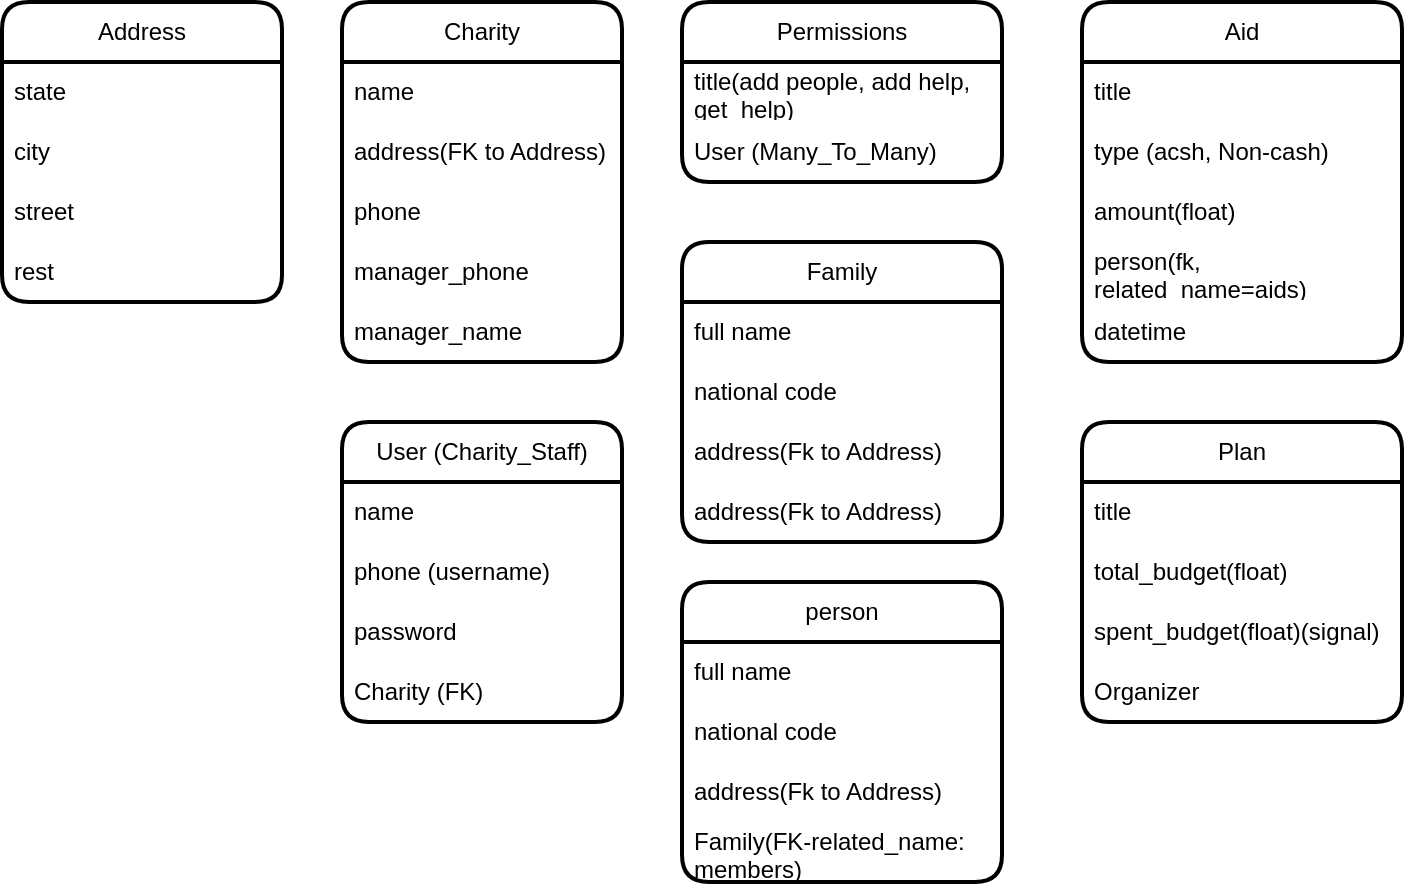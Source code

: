 <mxfile version="20.8.3" type="device"><diagram id="R2lEEEUBdFMjLlhIrx00" name="Page-1"><mxGraphModel dx="810" dy="483" grid="1" gridSize="10" guides="1" tooltips="1" connect="1" arrows="1" fold="1" page="1" pageScale="1" pageWidth="850" pageHeight="1100" math="0" shadow="0" extFonts="Permanent Marker^https://fonts.googleapis.com/css?family=Permanent+Marker"><root><mxCell id="0"/><mxCell id="1" parent="0"/><mxCell id="Pigrpa8AlSUBlCwOHvwA-2" value="Charity" style="swimlane;fontStyle=0;childLayout=stackLayout;horizontal=1;startSize=30;horizontalStack=0;resizeParent=1;resizeParentMax=0;resizeLast=0;collapsible=1;marginBottom=0;whiteSpace=wrap;html=1;rounded=1;strokeWidth=2;" vertex="1" parent="1"><mxGeometry x="200" y="50" width="140" height="180" as="geometry"><mxRectangle x="350" y="200" width="60" height="30" as="alternateBounds"/></mxGeometry></mxCell><mxCell id="Pigrpa8AlSUBlCwOHvwA-3" value="name" style="text;strokeColor=none;fillColor=none;align=left;verticalAlign=middle;spacingLeft=4;spacingRight=4;overflow=hidden;points=[[0,0.5],[1,0.5]];portConstraint=eastwest;rotatable=0;whiteSpace=wrap;html=1;rounded=1;strokeWidth=2;" vertex="1" parent="Pigrpa8AlSUBlCwOHvwA-2"><mxGeometry y="30" width="140" height="30" as="geometry"/></mxCell><mxCell id="Pigrpa8AlSUBlCwOHvwA-5" value="address(FK to Address)" style="text;strokeColor=none;fillColor=none;align=left;verticalAlign=middle;spacingLeft=4;spacingRight=4;overflow=hidden;points=[[0,0.5],[1,0.5]];portConstraint=eastwest;rotatable=0;whiteSpace=wrap;html=1;rounded=1;strokeWidth=2;" vertex="1" parent="Pigrpa8AlSUBlCwOHvwA-2"><mxGeometry y="60" width="140" height="30" as="geometry"/></mxCell><mxCell id="Pigrpa8AlSUBlCwOHvwA-16" value="phone" style="text;strokeColor=none;fillColor=none;align=left;verticalAlign=middle;spacingLeft=4;spacingRight=4;overflow=hidden;points=[[0,0.5],[1,0.5]];portConstraint=eastwest;rotatable=0;whiteSpace=wrap;html=1;rounded=1;strokeWidth=2;" vertex="1" parent="Pigrpa8AlSUBlCwOHvwA-2"><mxGeometry y="90" width="140" height="30" as="geometry"/></mxCell><mxCell id="Pigrpa8AlSUBlCwOHvwA-17" value="manager_phone" style="text;strokeColor=none;fillColor=none;align=left;verticalAlign=middle;spacingLeft=4;spacingRight=4;overflow=hidden;points=[[0,0.5],[1,0.5]];portConstraint=eastwest;rotatable=0;whiteSpace=wrap;html=1;rounded=1;strokeWidth=2;" vertex="1" parent="Pigrpa8AlSUBlCwOHvwA-2"><mxGeometry y="120" width="140" height="30" as="geometry"/></mxCell><mxCell id="Pigrpa8AlSUBlCwOHvwA-18" value="manager_name" style="text;strokeColor=none;fillColor=none;align=left;verticalAlign=middle;spacingLeft=4;spacingRight=4;overflow=hidden;points=[[0,0.5],[1,0.5]];portConstraint=eastwest;rotatable=0;whiteSpace=wrap;html=1;rounded=1;strokeWidth=2;" vertex="1" parent="Pigrpa8AlSUBlCwOHvwA-2"><mxGeometry y="150" width="140" height="30" as="geometry"/></mxCell><mxCell id="Pigrpa8AlSUBlCwOHvwA-6" value="Address" style="swimlane;fontStyle=0;childLayout=stackLayout;horizontal=1;startSize=30;horizontalStack=0;resizeParent=1;resizeParentMax=0;resizeLast=0;collapsible=1;marginBottom=0;whiteSpace=wrap;html=1;rounded=1;strokeWidth=2;" vertex="1" parent="1"><mxGeometry x="30" y="50" width="140" height="150" as="geometry"/></mxCell><mxCell id="Pigrpa8AlSUBlCwOHvwA-7" value="state" style="text;strokeColor=none;fillColor=none;align=left;verticalAlign=middle;spacingLeft=4;spacingRight=4;overflow=hidden;points=[[0,0.5],[1,0.5]];portConstraint=eastwest;rotatable=0;whiteSpace=wrap;html=1;rounded=1;strokeWidth=2;" vertex="1" parent="Pigrpa8AlSUBlCwOHvwA-6"><mxGeometry y="30" width="140" height="30" as="geometry"/></mxCell><mxCell id="Pigrpa8AlSUBlCwOHvwA-8" value="city" style="text;strokeColor=none;fillColor=none;align=left;verticalAlign=middle;spacingLeft=4;spacingRight=4;overflow=hidden;points=[[0,0.5],[1,0.5]];portConstraint=eastwest;rotatable=0;whiteSpace=wrap;html=1;rounded=1;strokeWidth=2;" vertex="1" parent="Pigrpa8AlSUBlCwOHvwA-6"><mxGeometry y="60" width="140" height="30" as="geometry"/></mxCell><mxCell id="Pigrpa8AlSUBlCwOHvwA-9" value="street" style="text;strokeColor=none;fillColor=none;align=left;verticalAlign=middle;spacingLeft=4;spacingRight=4;overflow=hidden;points=[[0,0.5],[1,0.5]];portConstraint=eastwest;rotatable=0;whiteSpace=wrap;html=1;rounded=1;strokeWidth=2;" vertex="1" parent="Pigrpa8AlSUBlCwOHvwA-6"><mxGeometry y="90" width="140" height="30" as="geometry"/></mxCell><mxCell id="Pigrpa8AlSUBlCwOHvwA-15" value="rest" style="text;strokeColor=none;fillColor=none;align=left;verticalAlign=middle;spacingLeft=4;spacingRight=4;overflow=hidden;points=[[0,0.5],[1,0.5]];portConstraint=eastwest;rotatable=0;whiteSpace=wrap;html=1;rounded=1;strokeWidth=2;" vertex="1" parent="Pigrpa8AlSUBlCwOHvwA-6"><mxGeometry y="120" width="140" height="30" as="geometry"/></mxCell><mxCell id="Pigrpa8AlSUBlCwOHvwA-10" value="Permissions" style="swimlane;fontStyle=0;childLayout=stackLayout;horizontal=1;startSize=30;horizontalStack=0;resizeParent=1;resizeParentMax=0;resizeLast=0;collapsible=1;marginBottom=0;whiteSpace=wrap;html=1;rounded=1;strokeWidth=2;" vertex="1" parent="1"><mxGeometry x="370" y="50" width="160" height="90" as="geometry"/></mxCell><mxCell id="Pigrpa8AlSUBlCwOHvwA-12" value="title(add people, add help, get_help)" style="text;strokeColor=none;fillColor=none;align=left;verticalAlign=middle;spacingLeft=4;spacingRight=4;overflow=hidden;points=[[0,0.5],[1,0.5]];portConstraint=eastwest;rotatable=0;whiteSpace=wrap;html=1;rounded=1;strokeWidth=2;" vertex="1" parent="Pigrpa8AlSUBlCwOHvwA-10"><mxGeometry y="30" width="160" height="30" as="geometry"/></mxCell><mxCell id="Pigrpa8AlSUBlCwOHvwA-13" value="User (Many_To_Many)" style="text;strokeColor=none;fillColor=none;align=left;verticalAlign=middle;spacingLeft=4;spacingRight=4;overflow=hidden;points=[[0,0.5],[1,0.5]];portConstraint=eastwest;rotatable=0;whiteSpace=wrap;html=1;rounded=1;strokeWidth=2;" vertex="1" parent="Pigrpa8AlSUBlCwOHvwA-10"><mxGeometry y="60" width="160" height="30" as="geometry"/></mxCell><mxCell id="Pigrpa8AlSUBlCwOHvwA-19" value="User (Charity_Staff)" style="swimlane;fontStyle=0;childLayout=stackLayout;horizontal=1;startSize=30;horizontalStack=0;resizeParent=1;resizeParentMax=0;resizeLast=0;collapsible=1;marginBottom=0;whiteSpace=wrap;html=1;rounded=1;strokeWidth=2;" vertex="1" parent="1"><mxGeometry x="200" y="260" width="140" height="150" as="geometry"/></mxCell><mxCell id="Pigrpa8AlSUBlCwOHvwA-20" value="name" style="text;strokeColor=none;fillColor=none;align=left;verticalAlign=middle;spacingLeft=4;spacingRight=4;overflow=hidden;points=[[0,0.5],[1,0.5]];portConstraint=eastwest;rotatable=0;whiteSpace=wrap;html=1;rounded=1;strokeWidth=2;" vertex="1" parent="Pigrpa8AlSUBlCwOHvwA-19"><mxGeometry y="30" width="140" height="30" as="geometry"/></mxCell><mxCell id="Pigrpa8AlSUBlCwOHvwA-21" value="phone (username)" style="text;strokeColor=none;fillColor=none;align=left;verticalAlign=middle;spacingLeft=4;spacingRight=4;overflow=hidden;points=[[0,0.5],[1,0.5]];portConstraint=eastwest;rotatable=0;whiteSpace=wrap;html=1;rounded=1;strokeWidth=2;" vertex="1" parent="Pigrpa8AlSUBlCwOHvwA-19"><mxGeometry y="60" width="140" height="30" as="geometry"/></mxCell><mxCell id="Pigrpa8AlSUBlCwOHvwA-22" value="password" style="text;strokeColor=none;fillColor=none;align=left;verticalAlign=middle;spacingLeft=4;spacingRight=4;overflow=hidden;points=[[0,0.5],[1,0.5]];portConstraint=eastwest;rotatable=0;whiteSpace=wrap;html=1;rounded=1;strokeWidth=2;" vertex="1" parent="Pigrpa8AlSUBlCwOHvwA-19"><mxGeometry y="90" width="140" height="30" as="geometry"/></mxCell><mxCell id="Pigrpa8AlSUBlCwOHvwA-24" value="Charity (FK)" style="text;strokeColor=none;fillColor=none;align=left;verticalAlign=middle;spacingLeft=4;spacingRight=4;overflow=hidden;points=[[0,0.5],[1,0.5]];portConstraint=eastwest;rotatable=0;whiteSpace=wrap;html=1;rounded=1;strokeWidth=2;" vertex="1" parent="Pigrpa8AlSUBlCwOHvwA-19"><mxGeometry y="120" width="140" height="30" as="geometry"/></mxCell><mxCell id="Pigrpa8AlSUBlCwOHvwA-26" value="person" style="swimlane;fontStyle=0;childLayout=stackLayout;horizontal=1;startSize=30;horizontalStack=0;resizeParent=1;resizeParentMax=0;resizeLast=0;collapsible=1;marginBottom=0;whiteSpace=wrap;html=1;rounded=1;strokeWidth=2;" vertex="1" parent="1"><mxGeometry x="370" y="340" width="160" height="150" as="geometry"/></mxCell><mxCell id="Pigrpa8AlSUBlCwOHvwA-27" value="full name" style="text;strokeColor=none;fillColor=none;align=left;verticalAlign=middle;spacingLeft=4;spacingRight=4;overflow=hidden;points=[[0,0.5],[1,0.5]];portConstraint=eastwest;rotatable=0;whiteSpace=wrap;html=1;rounded=1;strokeWidth=2;" vertex="1" parent="Pigrpa8AlSUBlCwOHvwA-26"><mxGeometry y="30" width="160" height="30" as="geometry"/></mxCell><mxCell id="Pigrpa8AlSUBlCwOHvwA-28" value="national code" style="text;strokeColor=none;fillColor=none;align=left;verticalAlign=middle;spacingLeft=4;spacingRight=4;overflow=hidden;points=[[0,0.5],[1,0.5]];portConstraint=eastwest;rotatable=0;whiteSpace=wrap;html=1;rounded=1;strokeWidth=2;" vertex="1" parent="Pigrpa8AlSUBlCwOHvwA-26"><mxGeometry y="60" width="160" height="30" as="geometry"/></mxCell><mxCell id="Pigrpa8AlSUBlCwOHvwA-29" value="address(Fk to Address)" style="text;strokeColor=none;fillColor=none;align=left;verticalAlign=middle;spacingLeft=4;spacingRight=4;overflow=hidden;points=[[0,0.5],[1,0.5]];portConstraint=eastwest;rotatable=0;whiteSpace=wrap;html=1;rounded=1;strokeWidth=2;" vertex="1" parent="Pigrpa8AlSUBlCwOHvwA-26"><mxGeometry y="90" width="160" height="30" as="geometry"/></mxCell><mxCell id="Pigrpa8AlSUBlCwOHvwA-35" value="Family(FK-related_name: members)" style="text;strokeColor=none;fillColor=none;align=left;verticalAlign=middle;spacingLeft=4;spacingRight=4;overflow=hidden;points=[[0,0.5],[1,0.5]];portConstraint=eastwest;rotatable=0;whiteSpace=wrap;html=1;rounded=1;strokeWidth=2;" vertex="1" parent="Pigrpa8AlSUBlCwOHvwA-26"><mxGeometry y="120" width="160" height="30" as="geometry"/></mxCell><mxCell id="Pigrpa8AlSUBlCwOHvwA-30" value="Family" style="swimlane;fontStyle=0;childLayout=stackLayout;horizontal=1;startSize=30;horizontalStack=0;resizeParent=1;resizeParentMax=0;resizeLast=0;collapsible=1;marginBottom=0;whiteSpace=wrap;html=1;rounded=1;strokeWidth=2;" vertex="1" parent="1"><mxGeometry x="370" y="170" width="160" height="150" as="geometry"/></mxCell><mxCell id="Pigrpa8AlSUBlCwOHvwA-31" value="full name" style="text;strokeColor=none;fillColor=none;align=left;verticalAlign=middle;spacingLeft=4;spacingRight=4;overflow=hidden;points=[[0,0.5],[1,0.5]];portConstraint=eastwest;rotatable=0;whiteSpace=wrap;html=1;rounded=1;strokeWidth=2;" vertex="1" parent="Pigrpa8AlSUBlCwOHvwA-30"><mxGeometry y="30" width="160" height="30" as="geometry"/></mxCell><mxCell id="Pigrpa8AlSUBlCwOHvwA-32" value="national code" style="text;strokeColor=none;fillColor=none;align=left;verticalAlign=middle;spacingLeft=4;spacingRight=4;overflow=hidden;points=[[0,0.5],[1,0.5]];portConstraint=eastwest;rotatable=0;whiteSpace=wrap;html=1;rounded=1;strokeWidth=2;" vertex="1" parent="Pigrpa8AlSUBlCwOHvwA-30"><mxGeometry y="60" width="160" height="30" as="geometry"/></mxCell><mxCell id="Pigrpa8AlSUBlCwOHvwA-33" value="address(Fk to Address)" style="text;strokeColor=none;fillColor=none;align=left;verticalAlign=middle;spacingLeft=4;spacingRight=4;overflow=hidden;points=[[0,0.5],[1,0.5]];portConstraint=eastwest;rotatable=0;whiteSpace=wrap;html=1;rounded=1;strokeWidth=2;" vertex="1" parent="Pigrpa8AlSUBlCwOHvwA-30"><mxGeometry y="90" width="160" height="30" as="geometry"/></mxCell><mxCell id="Pigrpa8AlSUBlCwOHvwA-34" value="address(Fk to Address)" style="text;strokeColor=none;fillColor=none;align=left;verticalAlign=middle;spacingLeft=4;spacingRight=4;overflow=hidden;points=[[0,0.5],[1,0.5]];portConstraint=eastwest;rotatable=0;whiteSpace=wrap;html=1;rounded=1;strokeWidth=2;" vertex="1" parent="Pigrpa8AlSUBlCwOHvwA-30"><mxGeometry y="120" width="160" height="30" as="geometry"/></mxCell><mxCell id="Pigrpa8AlSUBlCwOHvwA-36" value="Aid" style="swimlane;fontStyle=0;childLayout=stackLayout;horizontal=1;startSize=30;horizontalStack=0;resizeParent=1;resizeParentMax=0;resizeLast=0;collapsible=1;marginBottom=0;whiteSpace=wrap;html=1;rounded=1;strokeWidth=2;" vertex="1" parent="1"><mxGeometry x="570" y="50" width="160" height="180" as="geometry"/></mxCell><mxCell id="Pigrpa8AlSUBlCwOHvwA-37" value="title" style="text;strokeColor=none;fillColor=none;align=left;verticalAlign=middle;spacingLeft=4;spacingRight=4;overflow=hidden;points=[[0,0.5],[1,0.5]];portConstraint=eastwest;rotatable=0;whiteSpace=wrap;html=1;rounded=1;strokeWidth=2;" vertex="1" parent="Pigrpa8AlSUBlCwOHvwA-36"><mxGeometry y="30" width="160" height="30" as="geometry"/></mxCell><mxCell id="Pigrpa8AlSUBlCwOHvwA-38" value="type (acsh, Non-cash)" style="text;strokeColor=none;fillColor=none;align=left;verticalAlign=middle;spacingLeft=4;spacingRight=4;overflow=hidden;points=[[0,0.5],[1,0.5]];portConstraint=eastwest;rotatable=0;whiteSpace=wrap;html=1;rounded=1;strokeWidth=2;" vertex="1" parent="Pigrpa8AlSUBlCwOHvwA-36"><mxGeometry y="60" width="160" height="30" as="geometry"/></mxCell><mxCell id="Pigrpa8AlSUBlCwOHvwA-39" value="amount(float)" style="text;strokeColor=none;fillColor=none;align=left;verticalAlign=middle;spacingLeft=4;spacingRight=4;overflow=hidden;points=[[0,0.5],[1,0.5]];portConstraint=eastwest;rotatable=0;whiteSpace=wrap;html=1;rounded=1;strokeWidth=2;" vertex="1" parent="Pigrpa8AlSUBlCwOHvwA-36"><mxGeometry y="90" width="160" height="30" as="geometry"/></mxCell><mxCell id="Pigrpa8AlSUBlCwOHvwA-40" value="person(fk, related_name=aids)" style="text;strokeColor=none;fillColor=none;align=left;verticalAlign=middle;spacingLeft=4;spacingRight=4;overflow=hidden;points=[[0,0.5],[1,0.5]];portConstraint=eastwest;rotatable=0;whiteSpace=wrap;html=1;rounded=1;strokeWidth=2;" vertex="1" parent="Pigrpa8AlSUBlCwOHvwA-36"><mxGeometry y="120" width="160" height="30" as="geometry"/></mxCell><mxCell id="Pigrpa8AlSUBlCwOHvwA-41" value="datetime" style="text;strokeColor=none;fillColor=none;align=left;verticalAlign=middle;spacingLeft=4;spacingRight=4;overflow=hidden;points=[[0,0.5],[1,0.5]];portConstraint=eastwest;rotatable=0;whiteSpace=wrap;html=1;rounded=1;strokeWidth=2;" vertex="1" parent="Pigrpa8AlSUBlCwOHvwA-36"><mxGeometry y="150" width="160" height="30" as="geometry"/></mxCell><mxCell id="Pigrpa8AlSUBlCwOHvwA-42" value="Plan" style="swimlane;fontStyle=0;childLayout=stackLayout;horizontal=1;startSize=30;horizontalStack=0;resizeParent=1;resizeParentMax=0;resizeLast=0;collapsible=1;marginBottom=0;whiteSpace=wrap;html=1;rounded=1;strokeWidth=2;" vertex="1" parent="1"><mxGeometry x="570" y="260" width="160" height="150" as="geometry"/></mxCell><mxCell id="Pigrpa8AlSUBlCwOHvwA-43" value="title" style="text;strokeColor=none;fillColor=none;align=left;verticalAlign=middle;spacingLeft=4;spacingRight=4;overflow=hidden;points=[[0,0.5],[1,0.5]];portConstraint=eastwest;rotatable=0;whiteSpace=wrap;html=1;rounded=1;strokeWidth=2;" vertex="1" parent="Pigrpa8AlSUBlCwOHvwA-42"><mxGeometry y="30" width="160" height="30" as="geometry"/></mxCell><mxCell id="Pigrpa8AlSUBlCwOHvwA-44" value="total_budget(float)" style="text;strokeColor=none;fillColor=none;align=left;verticalAlign=middle;spacingLeft=4;spacingRight=4;overflow=hidden;points=[[0,0.5],[1,0.5]];portConstraint=eastwest;rotatable=0;whiteSpace=wrap;html=1;rounded=1;strokeWidth=2;" vertex="1" parent="Pigrpa8AlSUBlCwOHvwA-42"><mxGeometry y="60" width="160" height="30" as="geometry"/></mxCell><mxCell id="Pigrpa8AlSUBlCwOHvwA-46" value="spent_budget(float)(signal)" style="text;strokeColor=none;fillColor=none;align=left;verticalAlign=middle;spacingLeft=4;spacingRight=4;overflow=hidden;points=[[0,0.5],[1,0.5]];portConstraint=eastwest;rotatable=0;whiteSpace=wrap;html=1;rounded=1;strokeWidth=2;" vertex="1" parent="Pigrpa8AlSUBlCwOHvwA-42"><mxGeometry y="90" width="160" height="30" as="geometry"/></mxCell><mxCell id="Pigrpa8AlSUBlCwOHvwA-45" value="Organizer" style="text;strokeColor=none;fillColor=none;align=left;verticalAlign=middle;spacingLeft=4;spacingRight=4;overflow=hidden;points=[[0,0.5],[1,0.5]];portConstraint=eastwest;rotatable=0;whiteSpace=wrap;html=1;rounded=1;strokeWidth=2;" vertex="1" parent="Pigrpa8AlSUBlCwOHvwA-42"><mxGeometry y="120" width="160" height="30" as="geometry"/></mxCell></root></mxGraphModel></diagram></mxfile>